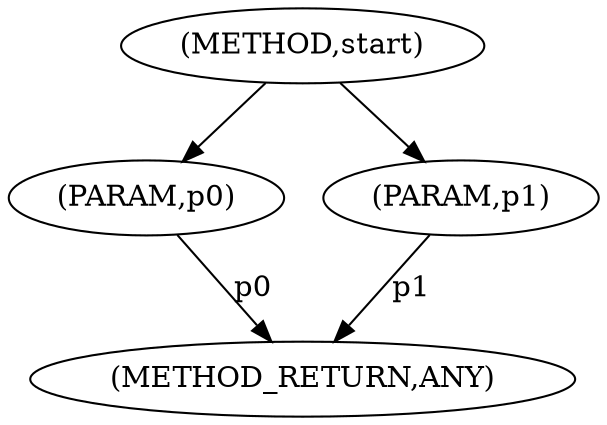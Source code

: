 digraph "start" {  
"1452" [label = <(METHOD,start)> ]
"1456" [label = <(METHOD_RETURN,ANY)> ]
"1453" [label = <(PARAM,p0)> ]
"1454" [label = <(PARAM,p1)> ]
  "1453" -> "1456"  [ label = "p0"] 
  "1454" -> "1456"  [ label = "p1"] 
  "1452" -> "1453" 
  "1452" -> "1454" 
}
